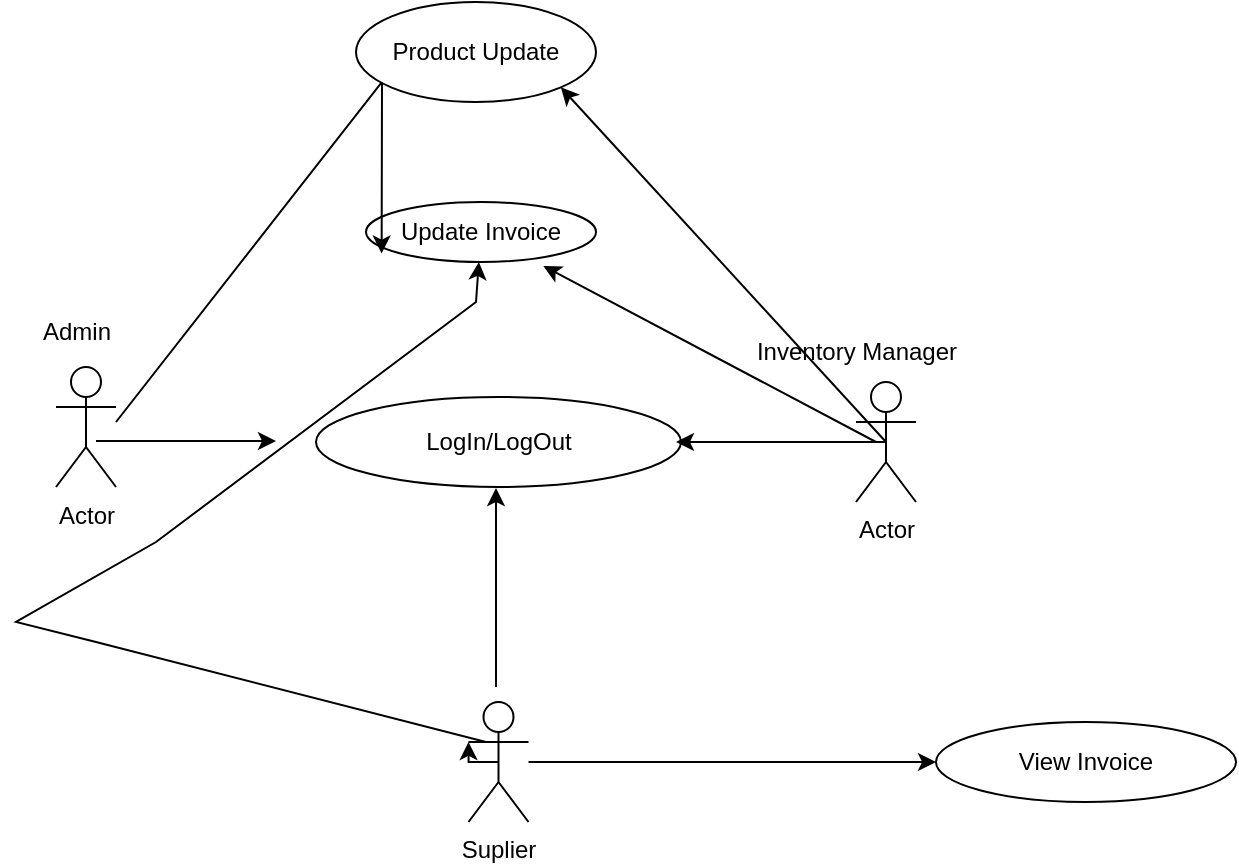 <mxfile version="20.1.1" type="github"><diagram id="XRXNF1nQDL_sSssmxy0N" name="Page-1"><mxGraphModel dx="1209" dy="627" grid="1" gridSize="10" guides="1" tooltips="1" connect="1" arrows="1" fold="1" page="1" pageScale="1" pageWidth="850" pageHeight="1100" math="0" shadow="0"><root><mxCell id="0"/><mxCell id="1" parent="0"/><mxCell id="KwuwYQE3O93vve9rL2iN-1" value="Actor" style="shape=umlActor;verticalLabelPosition=bottom;verticalAlign=top;html=1;outlineConnect=0;" vertex="1" parent="1"><mxGeometry x="550" y="210" width="30" height="60" as="geometry"/></mxCell><mxCell id="KwuwYQE3O93vve9rL2iN-2" value="Actor" style="shape=umlActor;verticalLabelPosition=bottom;verticalAlign=top;html=1;outlineConnect=0;" vertex="1" parent="1"><mxGeometry x="150" y="202.5" width="30" height="60" as="geometry"/></mxCell><mxCell id="KwuwYQE3O93vve9rL2iN-3" value="Suplier" style="shape=umlActor;verticalLabelPosition=bottom;verticalAlign=top;html=1;outlineConnect=0;" vertex="1" parent="1"><mxGeometry x="356.25" y="370" width="30" height="60" as="geometry"/></mxCell><mxCell id="KwuwYQE3O93vve9rL2iN-7" value="" style="endArrow=classic;html=1;rounded=0;" edge="1" parent="1"><mxGeometry width="50" height="50" relative="1" as="geometry"><mxPoint x="170" y="239.5" as="sourcePoint"/><mxPoint x="260" y="239.5" as="targetPoint"/><Array as="points"/></mxGeometry></mxCell><mxCell id="KwuwYQE3O93vve9rL2iN-9" value="Admin" style="text;html=1;align=center;verticalAlign=middle;resizable=0;points=[];autosize=1;strokeColor=none;fillColor=none;" vertex="1" parent="1"><mxGeometry x="130" y="170" width="60" height="30" as="geometry"/></mxCell><mxCell id="KwuwYQE3O93vve9rL2iN-15" value="Inventory Manager" style="text;html=1;align=center;verticalAlign=middle;resizable=0;points=[];autosize=1;strokeColor=none;fillColor=none;" vertex="1" parent="1"><mxGeometry x="490" y="180" width="120" height="30" as="geometry"/></mxCell><mxCell id="KwuwYQE3O93vve9rL2iN-16" value="Update Invoice" style="ellipse;whiteSpace=wrap;html=1;" vertex="1" parent="1"><mxGeometry x="305" y="120" width="115" height="30" as="geometry"/></mxCell><mxCell id="KwuwYQE3O93vve9rL2iN-17" value="" style="endArrow=classic;html=1;rounded=0;entryX=0.068;entryY=0.859;entryDx=0;entryDy=0;entryPerimeter=0;" edge="1" parent="1" target="KwuwYQE3O93vve9rL2iN-16"><mxGeometry width="50" height="50" relative="1" as="geometry"><mxPoint x="180" y="230" as="sourcePoint"/><mxPoint x="460" y="300" as="targetPoint"/><Array as="points"><mxPoint x="313" y="60"/></Array></mxGeometry></mxCell><mxCell id="KwuwYQE3O93vve9rL2iN-18" value="" style="endArrow=classic;html=1;rounded=0;" edge="1" parent="1"><mxGeometry width="50" height="50" relative="1" as="geometry"><mxPoint x="370" y="362.5" as="sourcePoint"/><mxPoint x="370" y="263" as="targetPoint"/><Array as="points"><mxPoint x="370" y="340"/><mxPoint x="370" y="320"/><mxPoint x="370" y="310"/></Array></mxGeometry></mxCell><mxCell id="KwuwYQE3O93vve9rL2iN-23" value="LogIn/LogOut" style="ellipse;whiteSpace=wrap;html=1;" vertex="1" parent="1"><mxGeometry x="280" y="217.5" width="182.5" height="45" as="geometry"/></mxCell><mxCell id="KwuwYQE3O93vve9rL2iN-27" value="" style="endArrow=classic;html=1;rounded=0;" edge="1" parent="1" target="KwuwYQE3O93vve9rL2iN-16"><mxGeometry width="50" height="50" relative="1" as="geometry"><mxPoint x="365" y="390" as="sourcePoint"/><mxPoint x="370" y="140" as="targetPoint"/><Array as="points"><mxPoint x="365" y="390"/><mxPoint x="170" y="340"/><mxPoint x="130" y="330"/><mxPoint x="200" y="290"/><mxPoint x="360" y="170"/></Array></mxGeometry></mxCell><mxCell id="KwuwYQE3O93vve9rL2iN-29" style="edgeStyle=orthogonalEdgeStyle;rounded=0;orthogonalLoop=1;jettySize=auto;html=1;exitX=0.5;exitY=0.5;exitDx=0;exitDy=0;exitPerimeter=0;entryX=0;entryY=0.333;entryDx=0;entryDy=0;entryPerimeter=0;" edge="1" parent="1" source="KwuwYQE3O93vve9rL2iN-3" target="KwuwYQE3O93vve9rL2iN-3"><mxGeometry relative="1" as="geometry"/></mxCell><mxCell id="KwuwYQE3O93vve9rL2iN-32" value="" style="endArrow=classic;html=1;rounded=0;entryX=0.771;entryY=1.067;entryDx=0;entryDy=0;entryPerimeter=0;" edge="1" parent="1" target="KwuwYQE3O93vve9rL2iN-16"><mxGeometry width="50" height="50" relative="1" as="geometry"><mxPoint x="560" y="240" as="sourcePoint"/><mxPoint x="470" y="290" as="targetPoint"/></mxGeometry></mxCell><mxCell id="KwuwYQE3O93vve9rL2iN-34" value="" style="endArrow=classic;html=1;rounded=0;exitX=0.5;exitY=0.5;exitDx=0;exitDy=0;exitPerimeter=0;" edge="1" parent="1" source="KwuwYQE3O93vve9rL2iN-1"><mxGeometry width="50" height="50" relative="1" as="geometry"><mxPoint x="420" y="340" as="sourcePoint"/><mxPoint x="460" y="240" as="targetPoint"/><Array as="points"><mxPoint x="460" y="240"/></Array></mxGeometry></mxCell><mxCell id="KwuwYQE3O93vve9rL2iN-36" value="Product Update" style="ellipse;whiteSpace=wrap;html=1;" vertex="1" parent="1"><mxGeometry x="300" y="20" width="120" height="50" as="geometry"/></mxCell><mxCell id="KwuwYQE3O93vve9rL2iN-38" value="" style="endArrow=classic;html=1;rounded=0;entryX=1;entryY=1;entryDx=0;entryDy=0;exitX=0.5;exitY=0.5;exitDx=0;exitDy=0;exitPerimeter=0;" edge="1" parent="1" source="KwuwYQE3O93vve9rL2iN-1" target="KwuwYQE3O93vve9rL2iN-36"><mxGeometry width="50" height="50" relative="1" as="geometry"><mxPoint x="420" y="340" as="sourcePoint"/><mxPoint x="470" y="290" as="targetPoint"/></mxGeometry></mxCell><mxCell id="KwuwYQE3O93vve9rL2iN-39" value="" style="endArrow=classic;html=1;rounded=0;" edge="1" parent="1" source="KwuwYQE3O93vve9rL2iN-3"><mxGeometry width="50" height="50" relative="1" as="geometry"><mxPoint x="420" y="340" as="sourcePoint"/><mxPoint x="590" y="400" as="targetPoint"/></mxGeometry></mxCell><mxCell id="KwuwYQE3O93vve9rL2iN-40" value="View Invoice" style="ellipse;whiteSpace=wrap;html=1;" vertex="1" parent="1"><mxGeometry x="590" y="380" width="150" height="40" as="geometry"/></mxCell></root></mxGraphModel></diagram></mxfile>